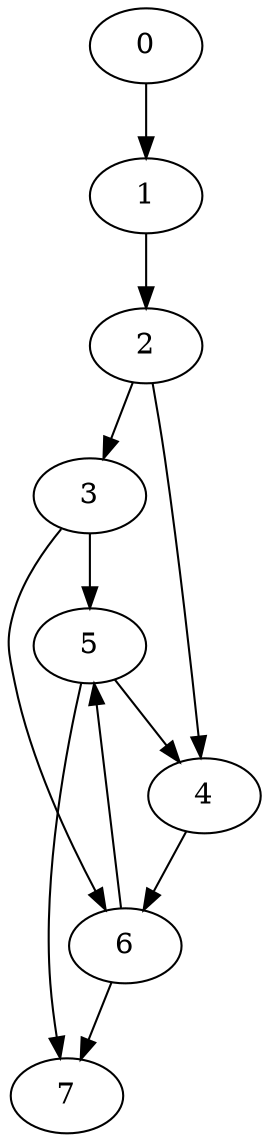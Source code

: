 digraph G {
0;
1;
2;
3;
4;
5;
6;
7;
0->1 ;
1->2 ;
2->3 ;
2->4 ;
3->5 ;
3->6 ;
4->6 ;
5->4 ;
5->7 ;
6->5 ;
6->7 ;
}
